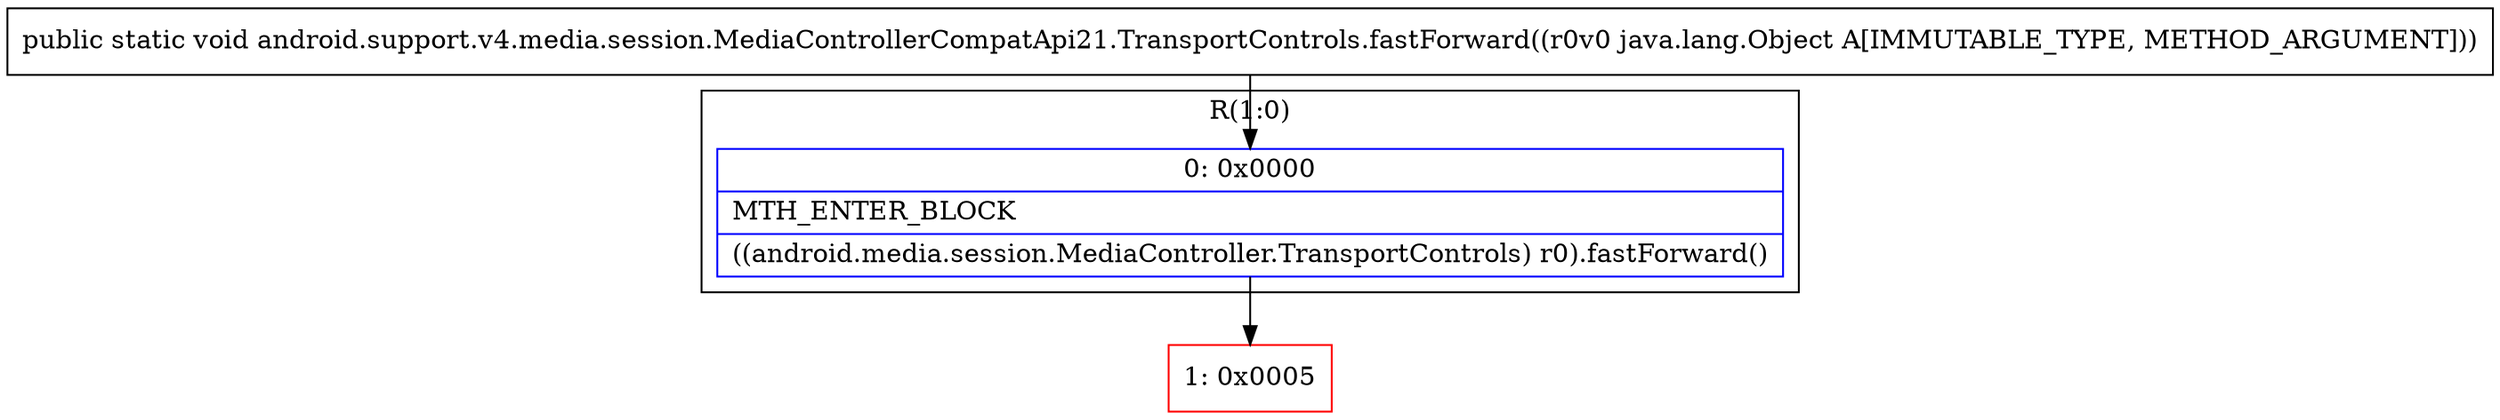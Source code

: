 digraph "CFG forandroid.support.v4.media.session.MediaControllerCompatApi21.TransportControls.fastForward(Ljava\/lang\/Object;)V" {
subgraph cluster_Region_207279837 {
label = "R(1:0)";
node [shape=record,color=blue];
Node_0 [shape=record,label="{0\:\ 0x0000|MTH_ENTER_BLOCK\l|((android.media.session.MediaController.TransportControls) r0).fastForward()\l}"];
}
Node_1 [shape=record,color=red,label="{1\:\ 0x0005}"];
MethodNode[shape=record,label="{public static void android.support.v4.media.session.MediaControllerCompatApi21.TransportControls.fastForward((r0v0 java.lang.Object A[IMMUTABLE_TYPE, METHOD_ARGUMENT])) }"];
MethodNode -> Node_0;
Node_0 -> Node_1;
}


